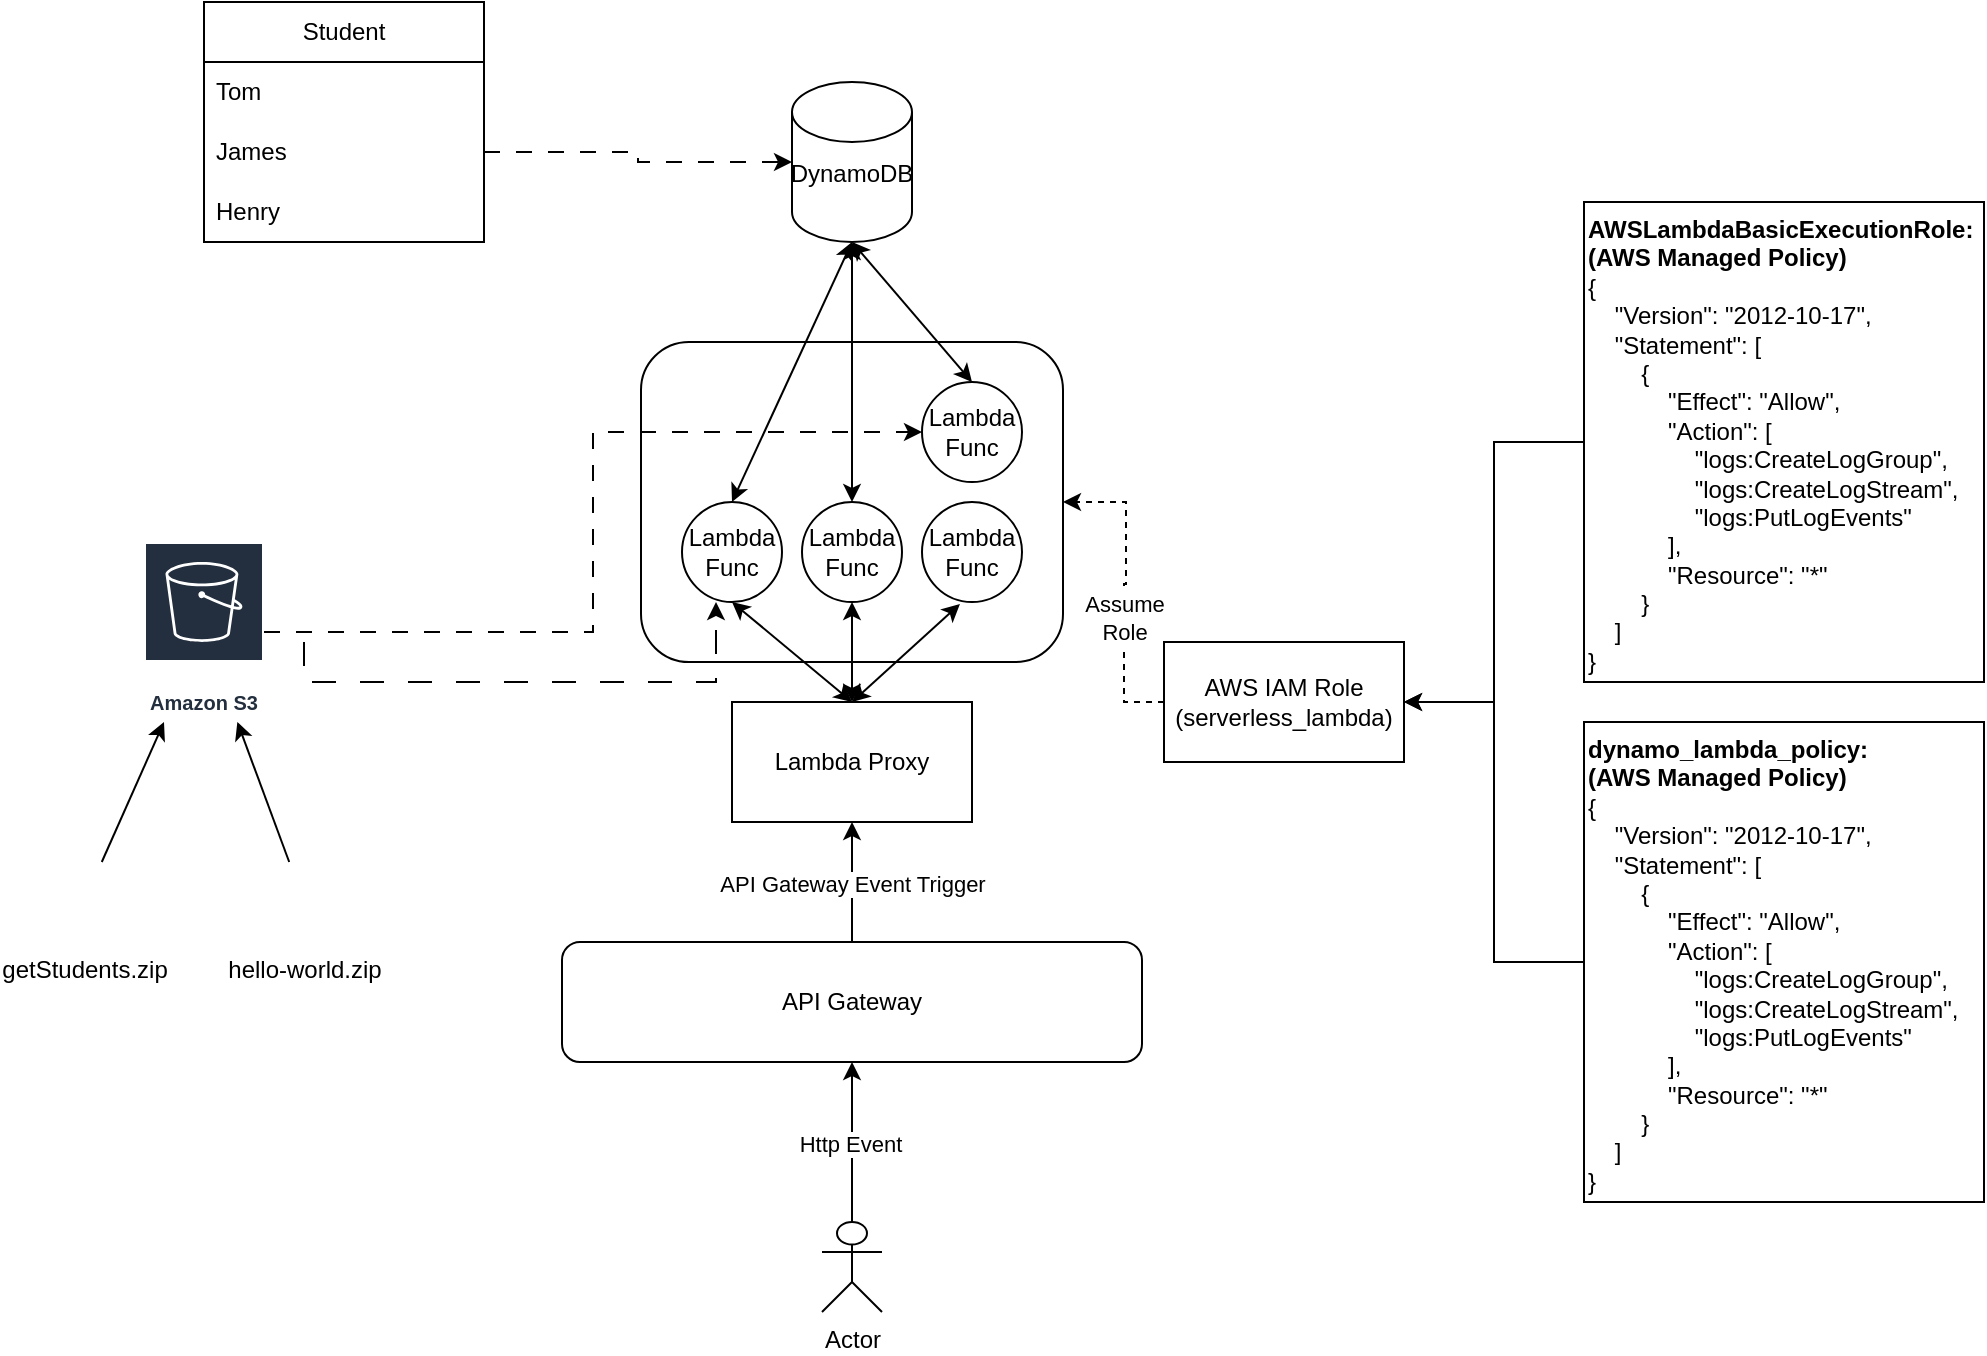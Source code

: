 <mxfile version="24.2.8" type="device">
  <diagram name="Page-1" id="K13aAz9G7tp2ZuIjCJgy">
    <mxGraphModel dx="2067" dy="1846" grid="1" gridSize="10" guides="1" tooltips="1" connect="1" arrows="1" fold="1" page="1" pageScale="1" pageWidth="827" pageHeight="1169" math="0" shadow="0">
      <root>
        <mxCell id="0" />
        <mxCell id="1" parent="0" />
        <mxCell id="5fe7tW6j3GPG9WdepG6b-52" value="" style="rounded=1;whiteSpace=wrap;html=1;" vertex="1" parent="1">
          <mxGeometry x="308.5" y="130" width="211" height="160" as="geometry" />
        </mxCell>
        <mxCell id="5fe7tW6j3GPG9WdepG6b-1" value="Lambda Proxy" style="rounded=0;whiteSpace=wrap;html=1;" vertex="1" parent="1">
          <mxGeometry x="354" y="310" width="120" height="60" as="geometry" />
        </mxCell>
        <mxCell id="5fe7tW6j3GPG9WdepG6b-2" value="DynamoDB&lt;div&gt;&lt;br&gt;&lt;/div&gt;" style="shape=cylinder3;whiteSpace=wrap;html=1;boundedLbl=1;backgroundOutline=1;size=15;" vertex="1" parent="1">
          <mxGeometry x="384" width="60" height="80" as="geometry" />
        </mxCell>
        <mxCell id="5fe7tW6j3GPG9WdepG6b-21" style="edgeStyle=orthogonalEdgeStyle;rounded=0;orthogonalLoop=1;jettySize=auto;html=1;exitX=0.5;exitY=0;exitDx=0;exitDy=0;" edge="1" parent="1" source="5fe7tW6j3GPG9WdepG6b-4" target="5fe7tW6j3GPG9WdepG6b-1">
          <mxGeometry relative="1" as="geometry" />
        </mxCell>
        <mxCell id="5fe7tW6j3GPG9WdepG6b-22" value="API Gateway Event Trigger" style="edgeLabel;html=1;align=center;verticalAlign=middle;resizable=0;points=[];" vertex="1" connectable="0" parent="5fe7tW6j3GPG9WdepG6b-21">
          <mxGeometry x="-0.022" relative="1" as="geometry">
            <mxPoint as="offset" />
          </mxGeometry>
        </mxCell>
        <mxCell id="5fe7tW6j3GPG9WdepG6b-4" value="API Gateway" style="rounded=1;whiteSpace=wrap;html=1;" vertex="1" parent="1">
          <mxGeometry x="269" y="430" width="290" height="60" as="geometry" />
        </mxCell>
        <mxCell id="5fe7tW6j3GPG9WdepG6b-6" value="Lambda&lt;div&gt;Func&lt;/div&gt;" style="ellipse;whiteSpace=wrap;html=1;aspect=fixed;" vertex="1" parent="1">
          <mxGeometry x="329" y="210" width="50" height="50" as="geometry" />
        </mxCell>
        <mxCell id="5fe7tW6j3GPG9WdepG6b-8" value="Lambda&lt;div&gt;Func&lt;/div&gt;" style="ellipse;whiteSpace=wrap;html=1;aspect=fixed;" vertex="1" parent="1">
          <mxGeometry x="389" y="210" width="50" height="50" as="geometry" />
        </mxCell>
        <mxCell id="5fe7tW6j3GPG9WdepG6b-9" value="Lambda&lt;div&gt;Func&lt;/div&gt;" style="ellipse;whiteSpace=wrap;html=1;aspect=fixed;" vertex="1" parent="1">
          <mxGeometry x="449" y="210" width="50" height="50" as="geometry" />
        </mxCell>
        <mxCell id="5fe7tW6j3GPG9WdepG6b-12" value="Lambda&lt;div&gt;Func&lt;/div&gt;" style="ellipse;whiteSpace=wrap;html=1;aspect=fixed;" vertex="1" parent="1">
          <mxGeometry x="449" y="150" width="50" height="50" as="geometry" />
        </mxCell>
        <mxCell id="5fe7tW6j3GPG9WdepG6b-13" value="" style="endArrow=classic;startArrow=classic;html=1;rounded=0;exitX=0.5;exitY=1;exitDx=0;exitDy=0;" edge="1" parent="1" source="5fe7tW6j3GPG9WdepG6b-8" target="5fe7tW6j3GPG9WdepG6b-1">
          <mxGeometry width="50" height="50" relative="1" as="geometry">
            <mxPoint x="390" y="250" as="sourcePoint" />
            <mxPoint x="440" y="200" as="targetPoint" />
          </mxGeometry>
        </mxCell>
        <mxCell id="5fe7tW6j3GPG9WdepG6b-14" value="" style="endArrow=classic;startArrow=classic;html=1;rounded=0;entryX=0.5;entryY=1;entryDx=0;entryDy=0;exitX=0.5;exitY=0;exitDx=0;exitDy=0;" edge="1" parent="1" source="5fe7tW6j3GPG9WdepG6b-1" target="5fe7tW6j3GPG9WdepG6b-6">
          <mxGeometry width="50" height="50" relative="1" as="geometry">
            <mxPoint x="390" y="250" as="sourcePoint" />
            <mxPoint x="440" y="200" as="targetPoint" />
          </mxGeometry>
        </mxCell>
        <mxCell id="5fe7tW6j3GPG9WdepG6b-15" value="" style="endArrow=classic;startArrow=classic;html=1;rounded=0;entryX=0.38;entryY=1.02;entryDx=0;entryDy=0;entryPerimeter=0;exitX=0.5;exitY=0;exitDx=0;exitDy=0;" edge="1" parent="1" source="5fe7tW6j3GPG9WdepG6b-1" target="5fe7tW6j3GPG9WdepG6b-9">
          <mxGeometry width="50" height="50" relative="1" as="geometry">
            <mxPoint x="414" y="280" as="sourcePoint" />
            <mxPoint x="464" y="230" as="targetPoint" />
          </mxGeometry>
        </mxCell>
        <mxCell id="5fe7tW6j3GPG9WdepG6b-16" value="" style="endArrow=classic;startArrow=classic;html=1;rounded=0;exitX=0.5;exitY=0;exitDx=0;exitDy=0;entryX=0.5;entryY=1;entryDx=0;entryDy=0;entryPerimeter=0;" edge="1" parent="1" source="5fe7tW6j3GPG9WdepG6b-8" target="5fe7tW6j3GPG9WdepG6b-2">
          <mxGeometry width="50" height="50" relative="1" as="geometry">
            <mxPoint x="364" y="170" as="sourcePoint" />
            <mxPoint x="414" y="120" as="targetPoint" />
          </mxGeometry>
        </mxCell>
        <mxCell id="5fe7tW6j3GPG9WdepG6b-17" value="" style="endArrow=classic;startArrow=classic;html=1;rounded=0;exitX=0.5;exitY=0;exitDx=0;exitDy=0;entryX=0.5;entryY=1;entryDx=0;entryDy=0;entryPerimeter=0;" edge="1" parent="1" source="5fe7tW6j3GPG9WdepG6b-6" target="5fe7tW6j3GPG9WdepG6b-2">
          <mxGeometry width="50" height="50" relative="1" as="geometry">
            <mxPoint x="364" y="170" as="sourcePoint" />
            <mxPoint x="414" y="120" as="targetPoint" />
          </mxGeometry>
        </mxCell>
        <mxCell id="5fe7tW6j3GPG9WdepG6b-18" value="" style="endArrow=classic;startArrow=classic;html=1;rounded=0;entryX=0.5;entryY=0;entryDx=0;entryDy=0;exitX=0.5;exitY=1;exitDx=0;exitDy=0;exitPerimeter=0;" edge="1" parent="1" source="5fe7tW6j3GPG9WdepG6b-2" target="5fe7tW6j3GPG9WdepG6b-12">
          <mxGeometry width="50" height="50" relative="1" as="geometry">
            <mxPoint x="390" y="250" as="sourcePoint" />
            <mxPoint x="440" y="200" as="targetPoint" />
          </mxGeometry>
        </mxCell>
        <mxCell id="5fe7tW6j3GPG9WdepG6b-25" style="edgeStyle=orthogonalEdgeStyle;rounded=0;orthogonalLoop=1;jettySize=auto;html=1;entryX=0.5;entryY=1;entryDx=0;entryDy=0;" edge="1" parent="1" source="5fe7tW6j3GPG9WdepG6b-24" target="5fe7tW6j3GPG9WdepG6b-4">
          <mxGeometry relative="1" as="geometry" />
        </mxCell>
        <mxCell id="5fe7tW6j3GPG9WdepG6b-26" value="Http Event" style="edgeLabel;html=1;align=center;verticalAlign=middle;resizable=0;points=[];" vertex="1" connectable="0" parent="5fe7tW6j3GPG9WdepG6b-25">
          <mxGeometry x="-0.025" y="1" relative="1" as="geometry">
            <mxPoint as="offset" />
          </mxGeometry>
        </mxCell>
        <mxCell id="5fe7tW6j3GPG9WdepG6b-24" value="Actor" style="shape=umlActor;verticalLabelPosition=bottom;verticalAlign=top;html=1;outlineConnect=0;" vertex="1" parent="1">
          <mxGeometry x="399" y="570" width="30" height="45" as="geometry" />
        </mxCell>
        <mxCell id="5fe7tW6j3GPG9WdepG6b-37" style="edgeStyle=orthogonalEdgeStyle;rounded=0;orthogonalLoop=1;jettySize=auto;html=1;exitX=0;exitY=0.5;exitDx=0;exitDy=0;dashed=1;entryX=1;entryY=0.5;entryDx=0;entryDy=0;" edge="1" parent="1" source="5fe7tW6j3GPG9WdepG6b-27" target="5fe7tW6j3GPG9WdepG6b-52">
          <mxGeometry relative="1" as="geometry">
            <mxPoint x="550" y="220" as="targetPoint" />
            <Array as="points">
              <mxPoint x="550" y="310" />
              <mxPoint x="550" y="251" />
              <mxPoint x="551" y="251" />
              <mxPoint x="551" y="210" />
            </Array>
          </mxGeometry>
        </mxCell>
        <mxCell id="5fe7tW6j3GPG9WdepG6b-38" value="Assume&lt;div&gt;Role&lt;/div&gt;" style="edgeLabel;html=1;align=center;verticalAlign=middle;resizable=0;points=[];" vertex="1" connectable="0" parent="5fe7tW6j3GPG9WdepG6b-37">
          <mxGeometry x="-0.179" relative="1" as="geometry">
            <mxPoint as="offset" />
          </mxGeometry>
        </mxCell>
        <mxCell id="5fe7tW6j3GPG9WdepG6b-27" value="AWS IAM Role&lt;div&gt;(serverless_lambda)&lt;/div&gt;" style="rounded=0;whiteSpace=wrap;html=1;" vertex="1" parent="1">
          <mxGeometry x="570" y="280" width="120" height="60" as="geometry" />
        </mxCell>
        <mxCell id="5fe7tW6j3GPG9WdepG6b-32" style="edgeStyle=orthogonalEdgeStyle;rounded=0;orthogonalLoop=1;jettySize=auto;html=1;exitX=0;exitY=0.5;exitDx=0;exitDy=0;entryX=1;entryY=0.5;entryDx=0;entryDy=0;" edge="1" parent="1" source="5fe7tW6j3GPG9WdepG6b-28" target="5fe7tW6j3GPG9WdepG6b-27">
          <mxGeometry relative="1" as="geometry" />
        </mxCell>
        <mxCell id="5fe7tW6j3GPG9WdepG6b-28" value="&lt;div style=&quot;&quot;&gt;&lt;div&gt;&lt;b&gt;AWSLambdaBasicExecutionRole:&lt;/b&gt;&lt;/div&gt;&lt;div&gt;&lt;b&gt;(AWS Managed Policy)&lt;/b&gt;&lt;/div&gt;&lt;div&gt;{&lt;/div&gt;&lt;div&gt;&amp;nbsp; &amp;nbsp; &quot;Version&quot;: &quot;2012-10-17&quot;,&lt;/div&gt;&lt;div&gt;&amp;nbsp; &amp;nbsp; &quot;Statement&quot;: [&lt;/div&gt;&lt;div&gt;&amp;nbsp; &amp;nbsp; &amp;nbsp; &amp;nbsp; {&lt;/div&gt;&lt;div&gt;&amp;nbsp; &amp;nbsp; &amp;nbsp; &amp;nbsp; &amp;nbsp; &amp;nbsp; &quot;Effect&quot;: &quot;Allow&quot;,&lt;/div&gt;&lt;div&gt;&amp;nbsp; &amp;nbsp; &amp;nbsp; &amp;nbsp; &amp;nbsp; &amp;nbsp; &quot;Action&quot;: [&lt;/div&gt;&lt;div&gt;&amp;nbsp; &amp;nbsp; &amp;nbsp; &amp;nbsp; &amp;nbsp; &amp;nbsp; &amp;nbsp; &amp;nbsp; &quot;logs:CreateLogGroup&quot;,&lt;/div&gt;&lt;div&gt;&amp;nbsp; &amp;nbsp; &amp;nbsp; &amp;nbsp; &amp;nbsp; &amp;nbsp; &amp;nbsp; &amp;nbsp; &quot;logs:CreateLogStream&quot;,&lt;/div&gt;&lt;div&gt;&amp;nbsp; &amp;nbsp; &amp;nbsp; &amp;nbsp; &amp;nbsp; &amp;nbsp; &amp;nbsp; &amp;nbsp; &quot;logs:PutLogEvents&quot;&lt;/div&gt;&lt;div&gt;&amp;nbsp; &amp;nbsp; &amp;nbsp; &amp;nbsp; &amp;nbsp; &amp;nbsp; ],&lt;/div&gt;&lt;div&gt;&amp;nbsp; &amp;nbsp; &amp;nbsp; &amp;nbsp; &amp;nbsp; &amp;nbsp; &quot;Resource&quot;: &quot;*&quot;&lt;/div&gt;&lt;div&gt;&amp;nbsp; &amp;nbsp; &amp;nbsp; &amp;nbsp; }&lt;/div&gt;&lt;div&gt;&amp;nbsp; &amp;nbsp; ]&lt;/div&gt;&lt;div&gt;}&lt;/div&gt;&lt;/div&gt;" style="rounded=0;whiteSpace=wrap;html=1;align=left;strokeColor=default;gradientColor=none;verticalAlign=top;" vertex="1" parent="1">
          <mxGeometry x="780" y="60" width="200" height="240" as="geometry" />
        </mxCell>
        <mxCell id="5fe7tW6j3GPG9WdepG6b-31" style="edgeStyle=orthogonalEdgeStyle;rounded=0;orthogonalLoop=1;jettySize=auto;html=1;exitX=0;exitY=0.5;exitDx=0;exitDy=0;" edge="1" parent="1" source="5fe7tW6j3GPG9WdepG6b-30" target="5fe7tW6j3GPG9WdepG6b-27">
          <mxGeometry relative="1" as="geometry" />
        </mxCell>
        <mxCell id="5fe7tW6j3GPG9WdepG6b-30" value="&lt;div style=&quot;&quot;&gt;&lt;div&gt;&lt;b&gt;dynamo_lambda_policy:&lt;/b&gt;&lt;/div&gt;&lt;div&gt;&lt;b&gt;(AWS Managed Policy)&lt;/b&gt;&lt;/div&gt;&lt;div&gt;{&lt;/div&gt;&lt;div&gt;&amp;nbsp; &amp;nbsp; &quot;Version&quot;: &quot;2012-10-17&quot;,&lt;/div&gt;&lt;div&gt;&amp;nbsp; &amp;nbsp; &quot;Statement&quot;: [&lt;/div&gt;&lt;div&gt;&amp;nbsp; &amp;nbsp; &amp;nbsp; &amp;nbsp; {&lt;/div&gt;&lt;div&gt;&amp;nbsp; &amp;nbsp; &amp;nbsp; &amp;nbsp; &amp;nbsp; &amp;nbsp; &quot;Effect&quot;: &quot;Allow&quot;,&lt;/div&gt;&lt;div&gt;&amp;nbsp; &amp;nbsp; &amp;nbsp; &amp;nbsp; &amp;nbsp; &amp;nbsp; &quot;Action&quot;: [&lt;/div&gt;&lt;div&gt;&amp;nbsp; &amp;nbsp; &amp;nbsp; &amp;nbsp; &amp;nbsp; &amp;nbsp; &amp;nbsp; &amp;nbsp; &quot;logs:CreateLogGroup&quot;,&lt;/div&gt;&lt;div&gt;&amp;nbsp; &amp;nbsp; &amp;nbsp; &amp;nbsp; &amp;nbsp; &amp;nbsp; &amp;nbsp; &amp;nbsp; &quot;logs:CreateLogStream&quot;,&lt;/div&gt;&lt;div&gt;&amp;nbsp; &amp;nbsp; &amp;nbsp; &amp;nbsp; &amp;nbsp; &amp;nbsp; &amp;nbsp; &amp;nbsp; &quot;logs:PutLogEvents&quot;&lt;/div&gt;&lt;div&gt;&amp;nbsp; &amp;nbsp; &amp;nbsp; &amp;nbsp; &amp;nbsp; &amp;nbsp; ],&lt;/div&gt;&lt;div&gt;&amp;nbsp; &amp;nbsp; &amp;nbsp; &amp;nbsp; &amp;nbsp; &amp;nbsp; &quot;Resource&quot;: &quot;*&quot;&lt;/div&gt;&lt;div&gt;&amp;nbsp; &amp;nbsp; &amp;nbsp; &amp;nbsp; }&lt;/div&gt;&lt;div&gt;&amp;nbsp; &amp;nbsp; ]&lt;/div&gt;&lt;div&gt;}&lt;/div&gt;&lt;/div&gt;" style="rounded=0;whiteSpace=wrap;html=1;align=left;strokeColor=default;gradientColor=none;verticalAlign=top;" vertex="1" parent="1">
          <mxGeometry x="780" y="320" width="200" height="240" as="geometry" />
        </mxCell>
        <mxCell id="5fe7tW6j3GPG9WdepG6b-33" value="Student" style="swimlane;fontStyle=0;childLayout=stackLayout;horizontal=1;startSize=30;horizontalStack=0;resizeParent=1;resizeParentMax=0;resizeLast=0;collapsible=1;marginBottom=0;whiteSpace=wrap;html=1;" vertex="1" parent="1">
          <mxGeometry x="90" y="-40" width="140" height="120" as="geometry" />
        </mxCell>
        <mxCell id="5fe7tW6j3GPG9WdepG6b-34" value="Tom" style="text;strokeColor=none;fillColor=none;align=left;verticalAlign=middle;spacingLeft=4;spacingRight=4;overflow=hidden;points=[[0,0.5],[1,0.5]];portConstraint=eastwest;rotatable=0;whiteSpace=wrap;html=1;" vertex="1" parent="5fe7tW6j3GPG9WdepG6b-33">
          <mxGeometry y="30" width="140" height="30" as="geometry" />
        </mxCell>
        <mxCell id="5fe7tW6j3GPG9WdepG6b-35" value="James" style="text;strokeColor=none;fillColor=none;align=left;verticalAlign=middle;spacingLeft=4;spacingRight=4;overflow=hidden;points=[[0,0.5],[1,0.5]];portConstraint=eastwest;rotatable=0;whiteSpace=wrap;html=1;" vertex="1" parent="5fe7tW6j3GPG9WdepG6b-33">
          <mxGeometry y="60" width="140" height="30" as="geometry" />
        </mxCell>
        <mxCell id="5fe7tW6j3GPG9WdepG6b-36" value="Henry" style="text;strokeColor=none;fillColor=none;align=left;verticalAlign=middle;spacingLeft=4;spacingRight=4;overflow=hidden;points=[[0,0.5],[1,0.5]];portConstraint=eastwest;rotatable=0;whiteSpace=wrap;html=1;" vertex="1" parent="5fe7tW6j3GPG9WdepG6b-33">
          <mxGeometry y="90" width="140" height="30" as="geometry" />
        </mxCell>
        <mxCell id="5fe7tW6j3GPG9WdepG6b-41" style="edgeStyle=orthogonalEdgeStyle;rounded=0;orthogonalLoop=1;jettySize=auto;html=1;exitX=1;exitY=0.5;exitDx=0;exitDy=0;entryX=0;entryY=0.5;entryDx=0;entryDy=0;entryPerimeter=0;dashed=1;dashPattern=8 8;" edge="1" parent="1" source="5fe7tW6j3GPG9WdepG6b-35" target="5fe7tW6j3GPG9WdepG6b-2">
          <mxGeometry relative="1" as="geometry" />
        </mxCell>
        <mxCell id="5fe7tW6j3GPG9WdepG6b-53" style="edgeStyle=orthogonalEdgeStyle;rounded=0;orthogonalLoop=1;jettySize=auto;html=1;entryX=0;entryY=0.5;entryDx=0;entryDy=0;dashed=1;dashPattern=8 8;" edge="1" parent="1" source="5fe7tW6j3GPG9WdepG6b-45" target="5fe7tW6j3GPG9WdepG6b-12">
          <mxGeometry relative="1" as="geometry" />
        </mxCell>
        <mxCell id="5fe7tW6j3GPG9WdepG6b-54" style="edgeStyle=orthogonalEdgeStyle;rounded=0;orthogonalLoop=1;jettySize=auto;html=1;entryX=0.34;entryY=1;entryDx=0;entryDy=0;entryPerimeter=0;dashed=1;dashPattern=12 12;" edge="1" parent="1" target="5fe7tW6j3GPG9WdepG6b-6">
          <mxGeometry relative="1" as="geometry">
            <mxPoint x="330" y="310" as="targetPoint" />
            <mxPoint x="140" y="280" as="sourcePoint" />
            <Array as="points">
              <mxPoint x="346" y="300" />
            </Array>
          </mxGeometry>
        </mxCell>
        <mxCell id="5fe7tW6j3GPG9WdepG6b-45" value="Amazon S3" style="sketch=0;outlineConnect=0;fontColor=#232F3E;gradientColor=none;strokeColor=#ffffff;fillColor=#232F3E;dashed=0;verticalLabelPosition=middle;verticalAlign=bottom;align=center;html=1;whiteSpace=wrap;fontSize=10;fontStyle=1;spacing=3;shape=mxgraph.aws4.productIcon;prIcon=mxgraph.aws4.s3;" vertex="1" parent="1">
          <mxGeometry x="60" y="230" width="60" height="90" as="geometry" />
        </mxCell>
        <mxCell id="5fe7tW6j3GPG9WdepG6b-51" style="rounded=0;orthogonalLoop=1;jettySize=auto;html=1;" edge="1" parent="1" source="5fe7tW6j3GPG9WdepG6b-46" target="5fe7tW6j3GPG9WdepG6b-45">
          <mxGeometry relative="1" as="geometry" />
        </mxCell>
        <mxCell id="5fe7tW6j3GPG9WdepG6b-46" value="getStudents.zip" style="shape=image;html=1;verticalAlign=top;verticalLabelPosition=bottom;labelBackgroundColor=#ffffff;imageAspect=0;aspect=fixed;image=https://cdn4.iconfinder.com/data/icons/spirit20/file-zip.png" vertex="1" parent="1">
          <mxGeometry x="10" y="390" width="40" height="40" as="geometry" />
        </mxCell>
        <mxCell id="5fe7tW6j3GPG9WdepG6b-50" style="rounded=0;orthogonalLoop=1;jettySize=auto;html=1;" edge="1" parent="1" source="5fe7tW6j3GPG9WdepG6b-47" target="5fe7tW6j3GPG9WdepG6b-45">
          <mxGeometry relative="1" as="geometry" />
        </mxCell>
        <mxCell id="5fe7tW6j3GPG9WdepG6b-47" value="hello-world.zip" style="shape=image;html=1;verticalAlign=top;verticalLabelPosition=bottom;labelBackgroundColor=#ffffff;imageAspect=0;aspect=fixed;image=https://cdn4.iconfinder.com/data/icons/spirit20/file-zip.png" vertex="1" parent="1">
          <mxGeometry x="120" y="390" width="40" height="40" as="geometry" />
        </mxCell>
      </root>
    </mxGraphModel>
  </diagram>
</mxfile>

